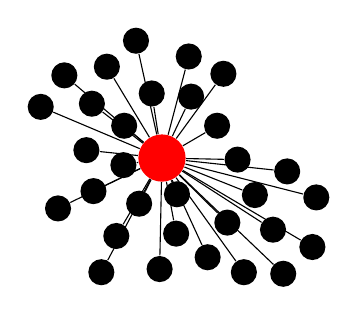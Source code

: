 \draw (2.00, 1.50) node[fill,circle,red,minimum size=0.6cm](master) {};
\draw (2.19, 1.04) node[fill,circle](node1) {};
\draw (master) -- (node1);
\draw (2.18, 0.54) node[fill,circle](node2) {};
\draw (master) -- (node2);
\draw (2.58, 0.24) node[fill,circle](node3) {};
\draw (master) -- (node3);
\draw (3.04, 0.05) node[fill,circle](node4) {};
\draw (master) -- (node4);
\draw (3.54, 0.03) node[fill,circle](node5) {};
\draw (master) -- (node5);
\draw (1.71, 0.92) node[fill,circle](node6) {};
\draw (master) -- (node6);
\draw (2.83, 0.68) node[fill,circle](node7) {};
\draw (master) -- (node7);
\draw (1.51, 1.41) node[fill,circle](node8) {};
\draw (master) -- (node8);
\draw (3.18, 1.03) node[fill,circle](node9) {};
\draw (master) -- (node9);
\draw (3.59, 1.33) node[fill,circle](node10) {};
\draw (master) -- (node10);
\draw (2.96, 1.48) node[fill,circle](node11) {};
\draw (master) -- (node11);
\draw (1.52, 1.91) node[fill,circle](node12) {};
\draw (master) -- (node12);
\draw (1.11, 2.19) node[fill,circle](node13) {};
\draw (master) -- (node13);
\draw (0.76, 2.55) node[fill,circle](node14) {};
\draw (master) -- (node14);
\draw (3.41, 0.59) node[fill,circle](node15) {};
\draw (master) -- (node15);
\draw (1.13, 1.08) node[fill,circle](node16) {};
\draw (master) -- (node16);
\draw (1.30, 2.66) node[fill,circle](node17) {};
\draw (master) -- (node17);
\draw (3.96, 1.00) node[fill,circle](node18) {};
\draw (master) -- (node18);
\draw (1.97, 0.09) node[fill,circle](node19) {};
\draw (master) -- (node19);
\draw (2.70, 1.91) node[fill,circle](node20) {};
\draw (master) -- (node20);
\draw (1.04, 1.60) node[fill,circle](node21) {};
\draw (master) -- (node21);
\draw (0.46, 2.15) node[fill,circle](node22) {};
\draw (master) -- (node22);
\draw (2.37, 2.28) node[fill,circle](node23) {};
\draw (master) -- (node23);
\draw (1.87, 2.32) node[fill,circle](node24) {};
\draw (master) -- (node24);
\draw (2.78, 2.57) node[fill,circle](node25) {};
\draw (master) -- (node25);
\draw (1.42, 0.51) node[fill,circle](node26) {};
\draw (master) -- (node26);
\draw (1.23, 0.05) node[fill,circle](node27) {};
\draw (master) -- (node27);
\draw (2.34, 2.79) node[fill,circle](node28) {};
\draw (master) -- (node28);
\draw (0.68, 0.86) node[fill,circle](node29) {};
\draw (master) -- (node29);
\draw (1.67, 2.99) node[fill,circle](node30) {};
\draw (master) -- (node30);
\draw (3.91, 0.37) node[fill,circle](node31) {};
\draw (master) -- (node31);
